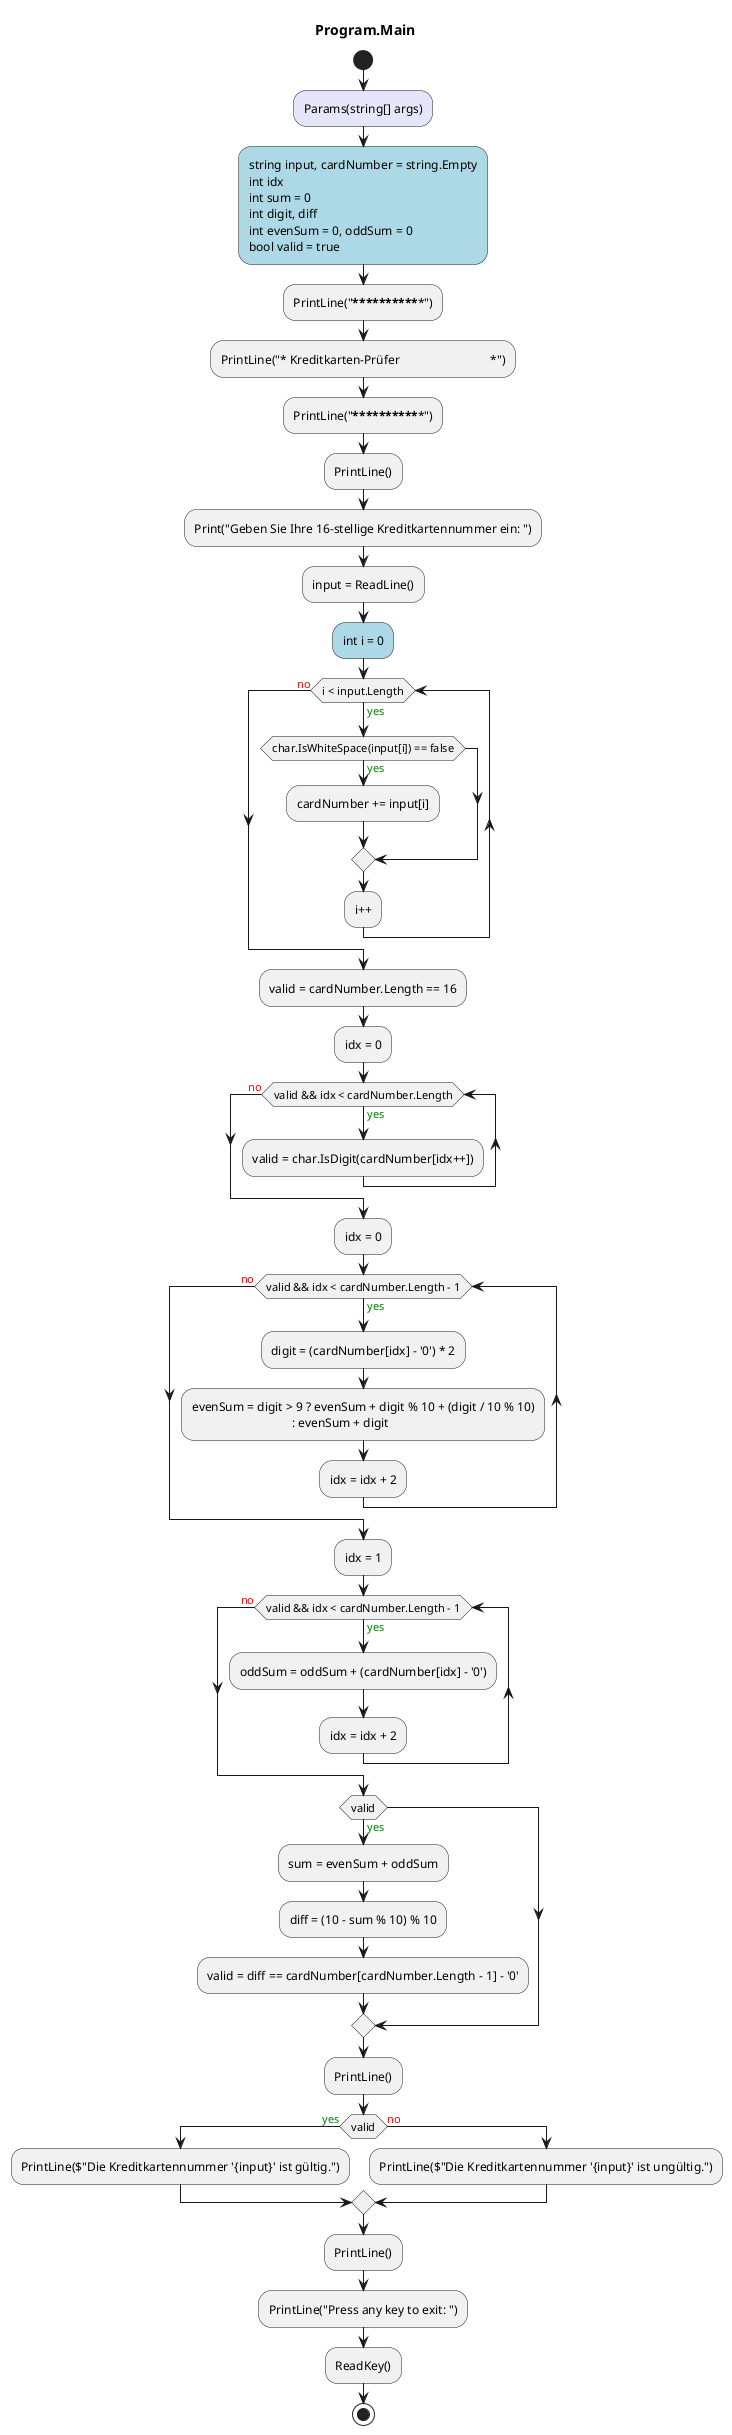 @startuml Program.Main
title Program.Main
start
#Lavender:Params(string[] args);
#LightBlue:string input, cardNumber = string.Empty
int idx
int sum = 0
int digit, diff
int evenSum = 0, oddSum = 0
bool valid = true;
:PrintLine("***************************************************");
:PrintLine("* Kreditkarten-Prüfer                             *");
:PrintLine("***************************************************");
:PrintLine();
:Print("Geben Sie Ihre 16-stellige Kreditkartennummer ein: ");
:input = ReadLine();
#LightBlue:int i = 0;
while (i < input.Length) is (<color:green>yes)
    if (char.IsWhiteSpace(input[i]) == false) then (<color:green>yes)
        :cardNumber += input[i];
    endif
:i++;
endwhile (<color:red>no)
:valid = cardNumber.Length == 16;
:idx = 0;
while (valid && idx < cardNumber.Length) is (<color:green>yes)
    :valid = char.IsDigit(cardNumber[idx++]);
endwhile (<color:red>no)
:idx = 0;
while (valid && idx < cardNumber.Length - 1) is (<color:green>yes)
    :digit = (cardNumber[idx] - '0') * 2;
    :evenSum = digit > 9 ? evenSum + digit % 10 + (digit / 10 % 10)
                                    : evenSum + digit;
    :idx = idx + 2;
endwhile (<color:red>no)
:idx = 1;
while (valid && idx < cardNumber.Length - 1) is (<color:green>yes)
    :oddSum = oddSum + (cardNumber[idx] - '0');
    :idx = idx + 2;
endwhile (<color:red>no)
if (valid) then (<color:green>yes)
    :sum = evenSum + oddSum;
    :diff = (10 - sum % 10) % 10;
    :valid = diff == cardNumber[cardNumber.Length - 1] - '0';
endif
:PrintLine();
if (valid) then (<color:green>yes)
    :PrintLine($"Die Kreditkartennummer '{input}' ist gültig.");
  else (<color:red>no)
      :PrintLine($"Die Kreditkartennummer '{input}' ist ungültig.");
endif
:PrintLine();
:PrintLine("Press any key to exit: ");
:ReadKey();
stop
@enduml

